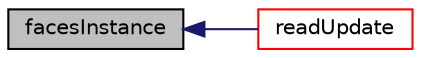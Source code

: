 digraph "facesInstance"
{
  bgcolor="transparent";
  edge [fontname="Helvetica",fontsize="10",labelfontname="Helvetica",labelfontsize="10"];
  node [fontname="Helvetica",fontsize="10",shape=record];
  rankdir="LR";
  Node1 [label="facesInstance",height=0.2,width=0.4,color="black", fillcolor="grey75", style="filled", fontcolor="black"];
  Node1 -> Node2 [dir="back",color="midnightblue",fontsize="10",style="solid",fontname="Helvetica"];
  Node2 [label="readUpdate",height=0.2,width=0.4,color="red",URL="$a02596.html#a6436833d758fa188b4d917096c7cea3f",tooltip="Update the mesh based on the mesh files saved in. "];
}
